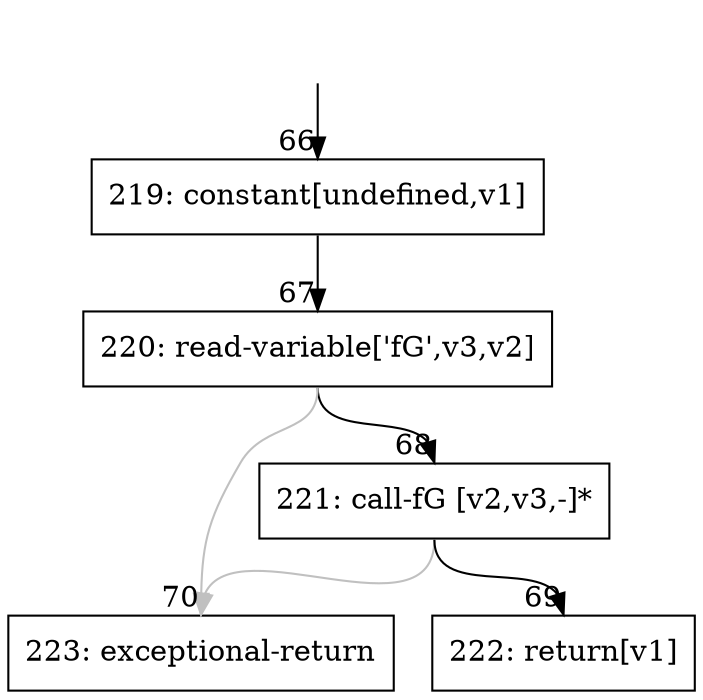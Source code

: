digraph {
rankdir="TD"
BB_entry6[shape=none,label=""];
BB_entry6 -> BB66 [tailport=s, headport=n, headlabel="    66"]
BB66 [shape=record label="{219: constant[undefined,v1]}" ] 
BB66 -> BB67 [tailport=s, headport=n, headlabel="      67"]
BB67 [shape=record label="{220: read-variable['fG',v3,v2]}" ] 
BB67 -> BB68 [tailport=s, headport=n, headlabel="      68"]
BB67 -> BB70 [tailport=s, headport=n, color=gray, headlabel="      70"]
BB68 [shape=record label="{221: call-fG [v2,v3,-]*}" ] 
BB68 -> BB69 [tailport=s, headport=n, headlabel="      69"]
BB68 -> BB70 [tailport=s, headport=n, color=gray]
BB69 [shape=record label="{222: return[v1]}" ] 
BB70 [shape=record label="{223: exceptional-return}" ] 
//#$~ 117
}
